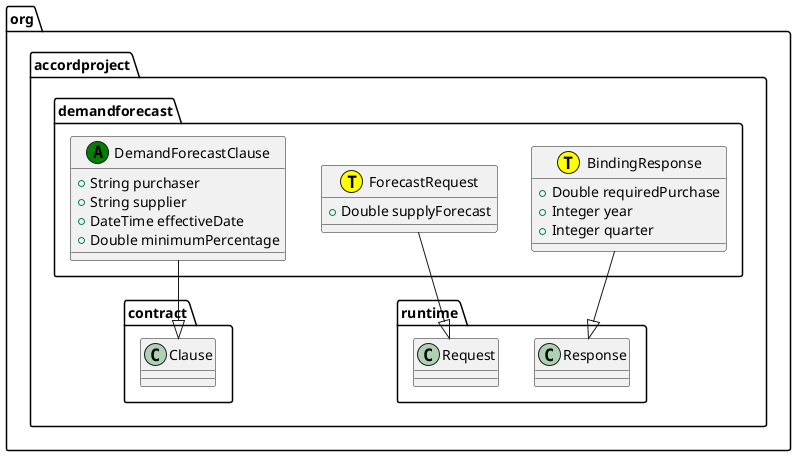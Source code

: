 @startuml
class org.accordproject.demandforecast.DemandForecastClause << (A,green) >> {
   + String purchaser
   + String supplier
   + DateTime effectiveDate
   + Double minimumPercentage
}
org.accordproject.demandforecast.DemandForecastClause --|> org.accordproject.contract.Clause
class org.accordproject.demandforecast.ForecastRequest << (T,yellow) >> {
   + Double supplyForecast
}
org.accordproject.demandforecast.ForecastRequest --|> org.accordproject.runtime.Request
class org.accordproject.demandforecast.BindingResponse << (T,yellow) >> {
   + Double requiredPurchase
   + Integer year
   + Integer quarter
}
org.accordproject.demandforecast.BindingResponse --|> org.accordproject.runtime.Response
@enduml
